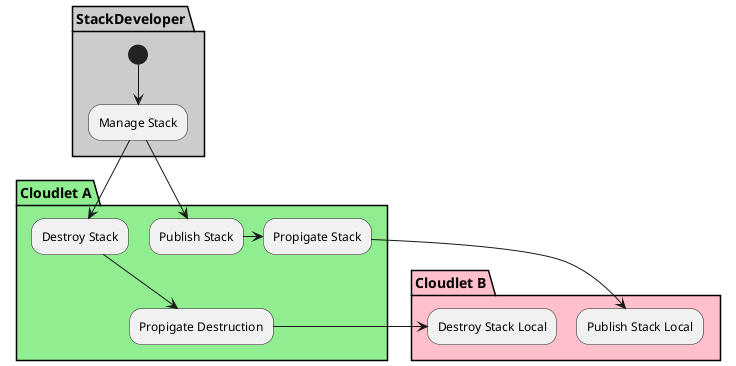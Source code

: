 @startuml


partition "StackDeveloper"  #cccccc {
  (*) --> "Manage Stack"
}

partition "Cloudlet A" #lightgreen {
  "Manage Stack" --> "Publish Stack"
  "Manage Stack" --> "Destroy Stack"
  "Publish Stack" -> "Propigate Stack"
  "Destroy Stack" --> "Propigate Destruction"
}

partition "Cloudlet B" #pink {
  "Propigate Stack" -> "Publish Stack Local"
  "Propigate Destruction" -> "Destroy Stack Local"
}

@enduml
